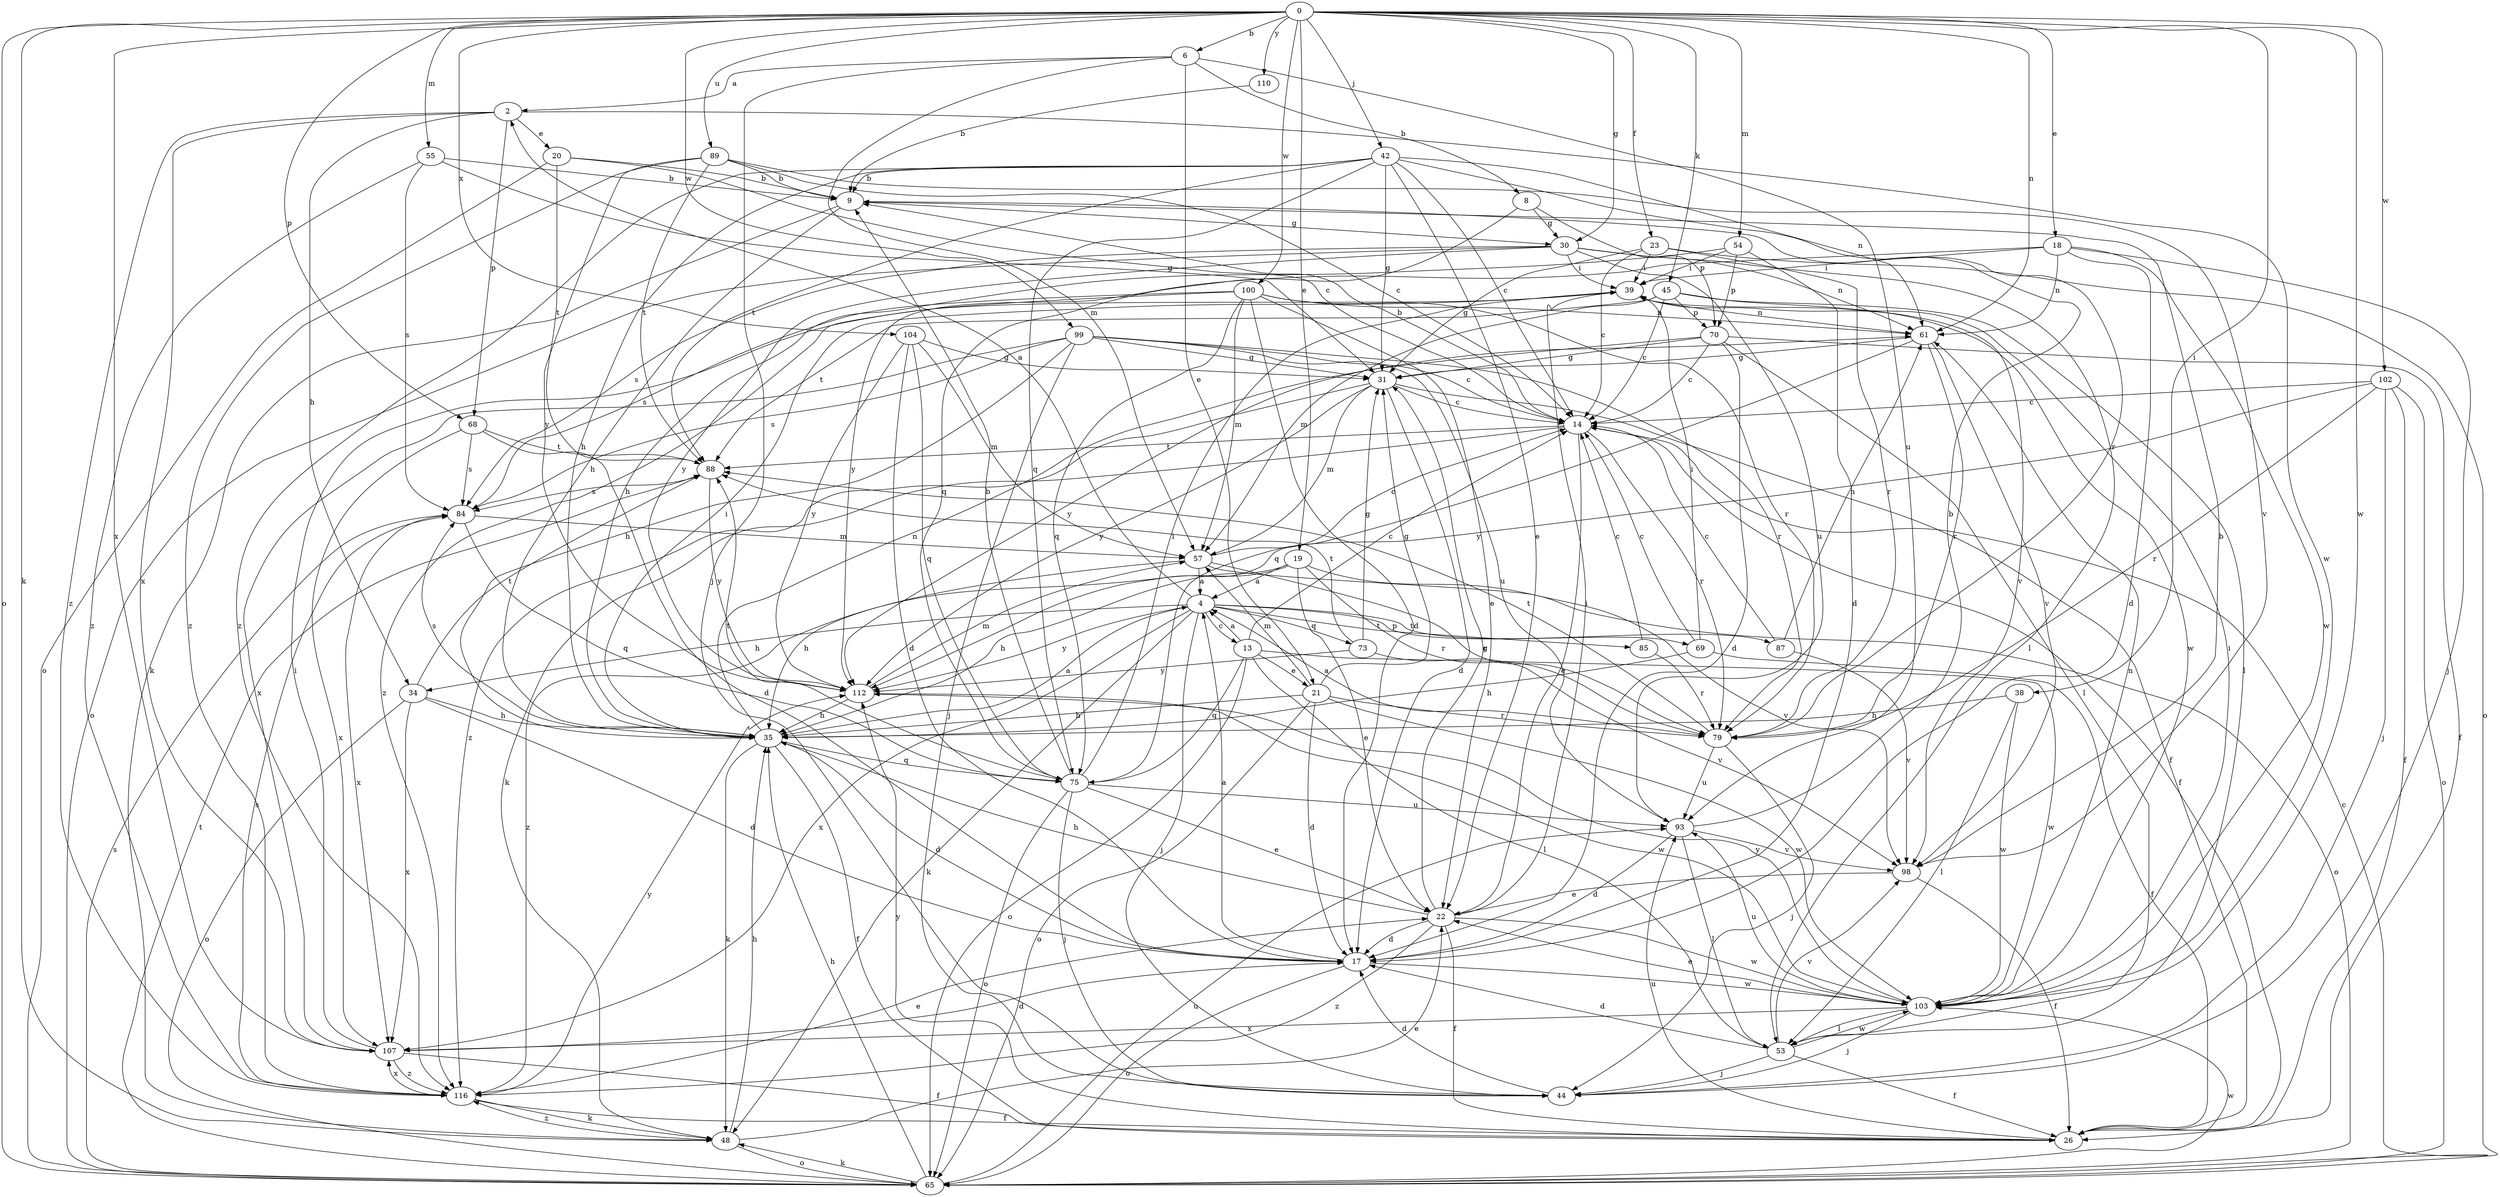strict digraph  {
0;
2;
4;
6;
8;
9;
13;
14;
17;
18;
19;
20;
21;
22;
23;
26;
30;
31;
34;
35;
38;
39;
42;
44;
45;
48;
53;
54;
55;
57;
61;
65;
68;
69;
70;
73;
75;
79;
84;
85;
87;
88;
89;
93;
98;
99;
100;
102;
103;
104;
107;
110;
112;
116;
0 -> 6  [label=b];
0 -> 18  [label=e];
0 -> 19  [label=e];
0 -> 23  [label=f];
0 -> 30  [label=g];
0 -> 38  [label=i];
0 -> 42  [label=j];
0 -> 45  [label=k];
0 -> 48  [label=k];
0 -> 54  [label=m];
0 -> 55  [label=m];
0 -> 61  [label=n];
0 -> 65  [label=o];
0 -> 68  [label=p];
0 -> 89  [label=u];
0 -> 99  [label=w];
0 -> 100  [label=w];
0 -> 102  [label=w];
0 -> 103  [label=w];
0 -> 104  [label=x];
0 -> 107  [label=x];
0 -> 110  [label=y];
2 -> 20  [label=e];
2 -> 34  [label=h];
2 -> 68  [label=p];
2 -> 103  [label=w];
2 -> 107  [label=x];
2 -> 116  [label=z];
4 -> 2  [label=a];
4 -> 13  [label=c];
4 -> 34  [label=h];
4 -> 44  [label=j];
4 -> 48  [label=k];
4 -> 69  [label=p];
4 -> 73  [label=q];
4 -> 85  [label=t];
4 -> 87  [label=t];
4 -> 107  [label=x];
4 -> 112  [label=y];
6 -> 2  [label=a];
6 -> 8  [label=b];
6 -> 21  [label=e];
6 -> 44  [label=j];
6 -> 57  [label=m];
6 -> 93  [label=u];
8 -> 30  [label=g];
8 -> 70  [label=p];
8 -> 75  [label=q];
9 -> 30  [label=g];
9 -> 35  [label=h];
9 -> 48  [label=k];
13 -> 4  [label=a];
13 -> 14  [label=c];
13 -> 21  [label=e];
13 -> 53  [label=l];
13 -> 65  [label=o];
13 -> 75  [label=q];
13 -> 103  [label=w];
14 -> 9  [label=b];
14 -> 22  [label=e];
14 -> 26  [label=f];
14 -> 48  [label=k];
14 -> 79  [label=r];
14 -> 88  [label=t];
17 -> 4  [label=a];
17 -> 65  [label=o];
17 -> 103  [label=w];
18 -> 17  [label=d];
18 -> 39  [label=i];
18 -> 44  [label=j];
18 -> 61  [label=n];
18 -> 103  [label=w];
18 -> 112  [label=y];
19 -> 4  [label=a];
19 -> 22  [label=e];
19 -> 35  [label=h];
19 -> 79  [label=r];
19 -> 98  [label=v];
19 -> 116  [label=z];
20 -> 9  [label=b];
20 -> 14  [label=c];
20 -> 65  [label=o];
20 -> 88  [label=t];
21 -> 17  [label=d];
21 -> 31  [label=g];
21 -> 35  [label=h];
21 -> 57  [label=m];
21 -> 65  [label=o];
21 -> 79  [label=r];
21 -> 103  [label=w];
22 -> 17  [label=d];
22 -> 26  [label=f];
22 -> 31  [label=g];
22 -> 35  [label=h];
22 -> 39  [label=i];
22 -> 103  [label=w];
22 -> 116  [label=z];
23 -> 14  [label=c];
23 -> 31  [label=g];
23 -> 39  [label=i];
23 -> 65  [label=o];
23 -> 79  [label=r];
26 -> 93  [label=u];
26 -> 112  [label=y];
30 -> 39  [label=i];
30 -> 53  [label=l];
30 -> 61  [label=n];
30 -> 65  [label=o];
30 -> 84  [label=s];
30 -> 93  [label=u];
30 -> 112  [label=y];
31 -> 14  [label=c];
31 -> 17  [label=d];
31 -> 26  [label=f];
31 -> 57  [label=m];
31 -> 112  [label=y];
31 -> 116  [label=z];
34 -> 17  [label=d];
34 -> 35  [label=h];
34 -> 65  [label=o];
34 -> 88  [label=t];
34 -> 107  [label=x];
35 -> 4  [label=a];
35 -> 17  [label=d];
35 -> 26  [label=f];
35 -> 39  [label=i];
35 -> 48  [label=k];
35 -> 61  [label=n];
35 -> 75  [label=q];
35 -> 84  [label=s];
38 -> 35  [label=h];
38 -> 53  [label=l];
38 -> 103  [label=w];
39 -> 61  [label=n];
39 -> 103  [label=w];
42 -> 9  [label=b];
42 -> 14  [label=c];
42 -> 22  [label=e];
42 -> 31  [label=g];
42 -> 35  [label=h];
42 -> 61  [label=n];
42 -> 75  [label=q];
42 -> 79  [label=r];
42 -> 88  [label=t];
42 -> 116  [label=z];
44 -> 17  [label=d];
45 -> 14  [label=c];
45 -> 53  [label=l];
45 -> 57  [label=m];
45 -> 70  [label=p];
45 -> 88  [label=t];
45 -> 98  [label=v];
48 -> 22  [label=e];
48 -> 35  [label=h];
48 -> 65  [label=o];
48 -> 116  [label=z];
53 -> 17  [label=d];
53 -> 26  [label=f];
53 -> 44  [label=j];
53 -> 98  [label=v];
53 -> 103  [label=w];
54 -> 17  [label=d];
54 -> 35  [label=h];
54 -> 39  [label=i];
54 -> 70  [label=p];
55 -> 9  [label=b];
55 -> 31  [label=g];
55 -> 84  [label=s];
55 -> 116  [label=z];
57 -> 4  [label=a];
57 -> 14  [label=c];
57 -> 35  [label=h];
57 -> 65  [label=o];
57 -> 79  [label=r];
61 -> 31  [label=g];
61 -> 75  [label=q];
61 -> 79  [label=r];
61 -> 98  [label=v];
65 -> 14  [label=c];
65 -> 35  [label=h];
65 -> 48  [label=k];
65 -> 84  [label=s];
65 -> 88  [label=t];
65 -> 93  [label=u];
65 -> 103  [label=w];
68 -> 17  [label=d];
68 -> 84  [label=s];
68 -> 88  [label=t];
68 -> 107  [label=x];
69 -> 14  [label=c];
69 -> 26  [label=f];
69 -> 35  [label=h];
69 -> 39  [label=i];
70 -> 14  [label=c];
70 -> 17  [label=d];
70 -> 26  [label=f];
70 -> 31  [label=g];
70 -> 53  [label=l];
70 -> 112  [label=y];
73 -> 31  [label=g];
73 -> 88  [label=t];
73 -> 98  [label=v];
73 -> 112  [label=y];
75 -> 9  [label=b];
75 -> 22  [label=e];
75 -> 39  [label=i];
75 -> 44  [label=j];
75 -> 65  [label=o];
75 -> 88  [label=t];
75 -> 93  [label=u];
79 -> 4  [label=a];
79 -> 44  [label=j];
79 -> 88  [label=t];
79 -> 93  [label=u];
84 -> 57  [label=m];
84 -> 75  [label=q];
84 -> 107  [label=x];
85 -> 14  [label=c];
85 -> 79  [label=r];
87 -> 14  [label=c];
87 -> 61  [label=n];
87 -> 98  [label=v];
88 -> 84  [label=s];
88 -> 112  [label=y];
89 -> 9  [label=b];
89 -> 14  [label=c];
89 -> 88  [label=t];
89 -> 98  [label=v];
89 -> 112  [label=y];
89 -> 116  [label=z];
93 -> 9  [label=b];
93 -> 17  [label=d];
93 -> 53  [label=l];
93 -> 98  [label=v];
98 -> 9  [label=b];
98 -> 22  [label=e];
98 -> 26  [label=f];
99 -> 14  [label=c];
99 -> 31  [label=g];
99 -> 35  [label=h];
99 -> 44  [label=j];
99 -> 79  [label=r];
99 -> 84  [label=s];
99 -> 93  [label=u];
99 -> 107  [label=x];
100 -> 17  [label=d];
100 -> 22  [label=e];
100 -> 57  [label=m];
100 -> 61  [label=n];
100 -> 75  [label=q];
100 -> 79  [label=r];
100 -> 84  [label=s];
100 -> 116  [label=z];
102 -> 14  [label=c];
102 -> 26  [label=f];
102 -> 44  [label=j];
102 -> 65  [label=o];
102 -> 79  [label=r];
102 -> 112  [label=y];
103 -> 22  [label=e];
103 -> 39  [label=i];
103 -> 44  [label=j];
103 -> 53  [label=l];
103 -> 61  [label=n];
103 -> 93  [label=u];
103 -> 107  [label=x];
103 -> 112  [label=y];
104 -> 17  [label=d];
104 -> 31  [label=g];
104 -> 57  [label=m];
104 -> 75  [label=q];
104 -> 112  [label=y];
107 -> 17  [label=d];
107 -> 26  [label=f];
107 -> 39  [label=i];
107 -> 116  [label=z];
110 -> 9  [label=b];
112 -> 35  [label=h];
112 -> 57  [label=m];
112 -> 103  [label=w];
116 -> 22  [label=e];
116 -> 26  [label=f];
116 -> 48  [label=k];
116 -> 84  [label=s];
116 -> 107  [label=x];
116 -> 112  [label=y];
}
